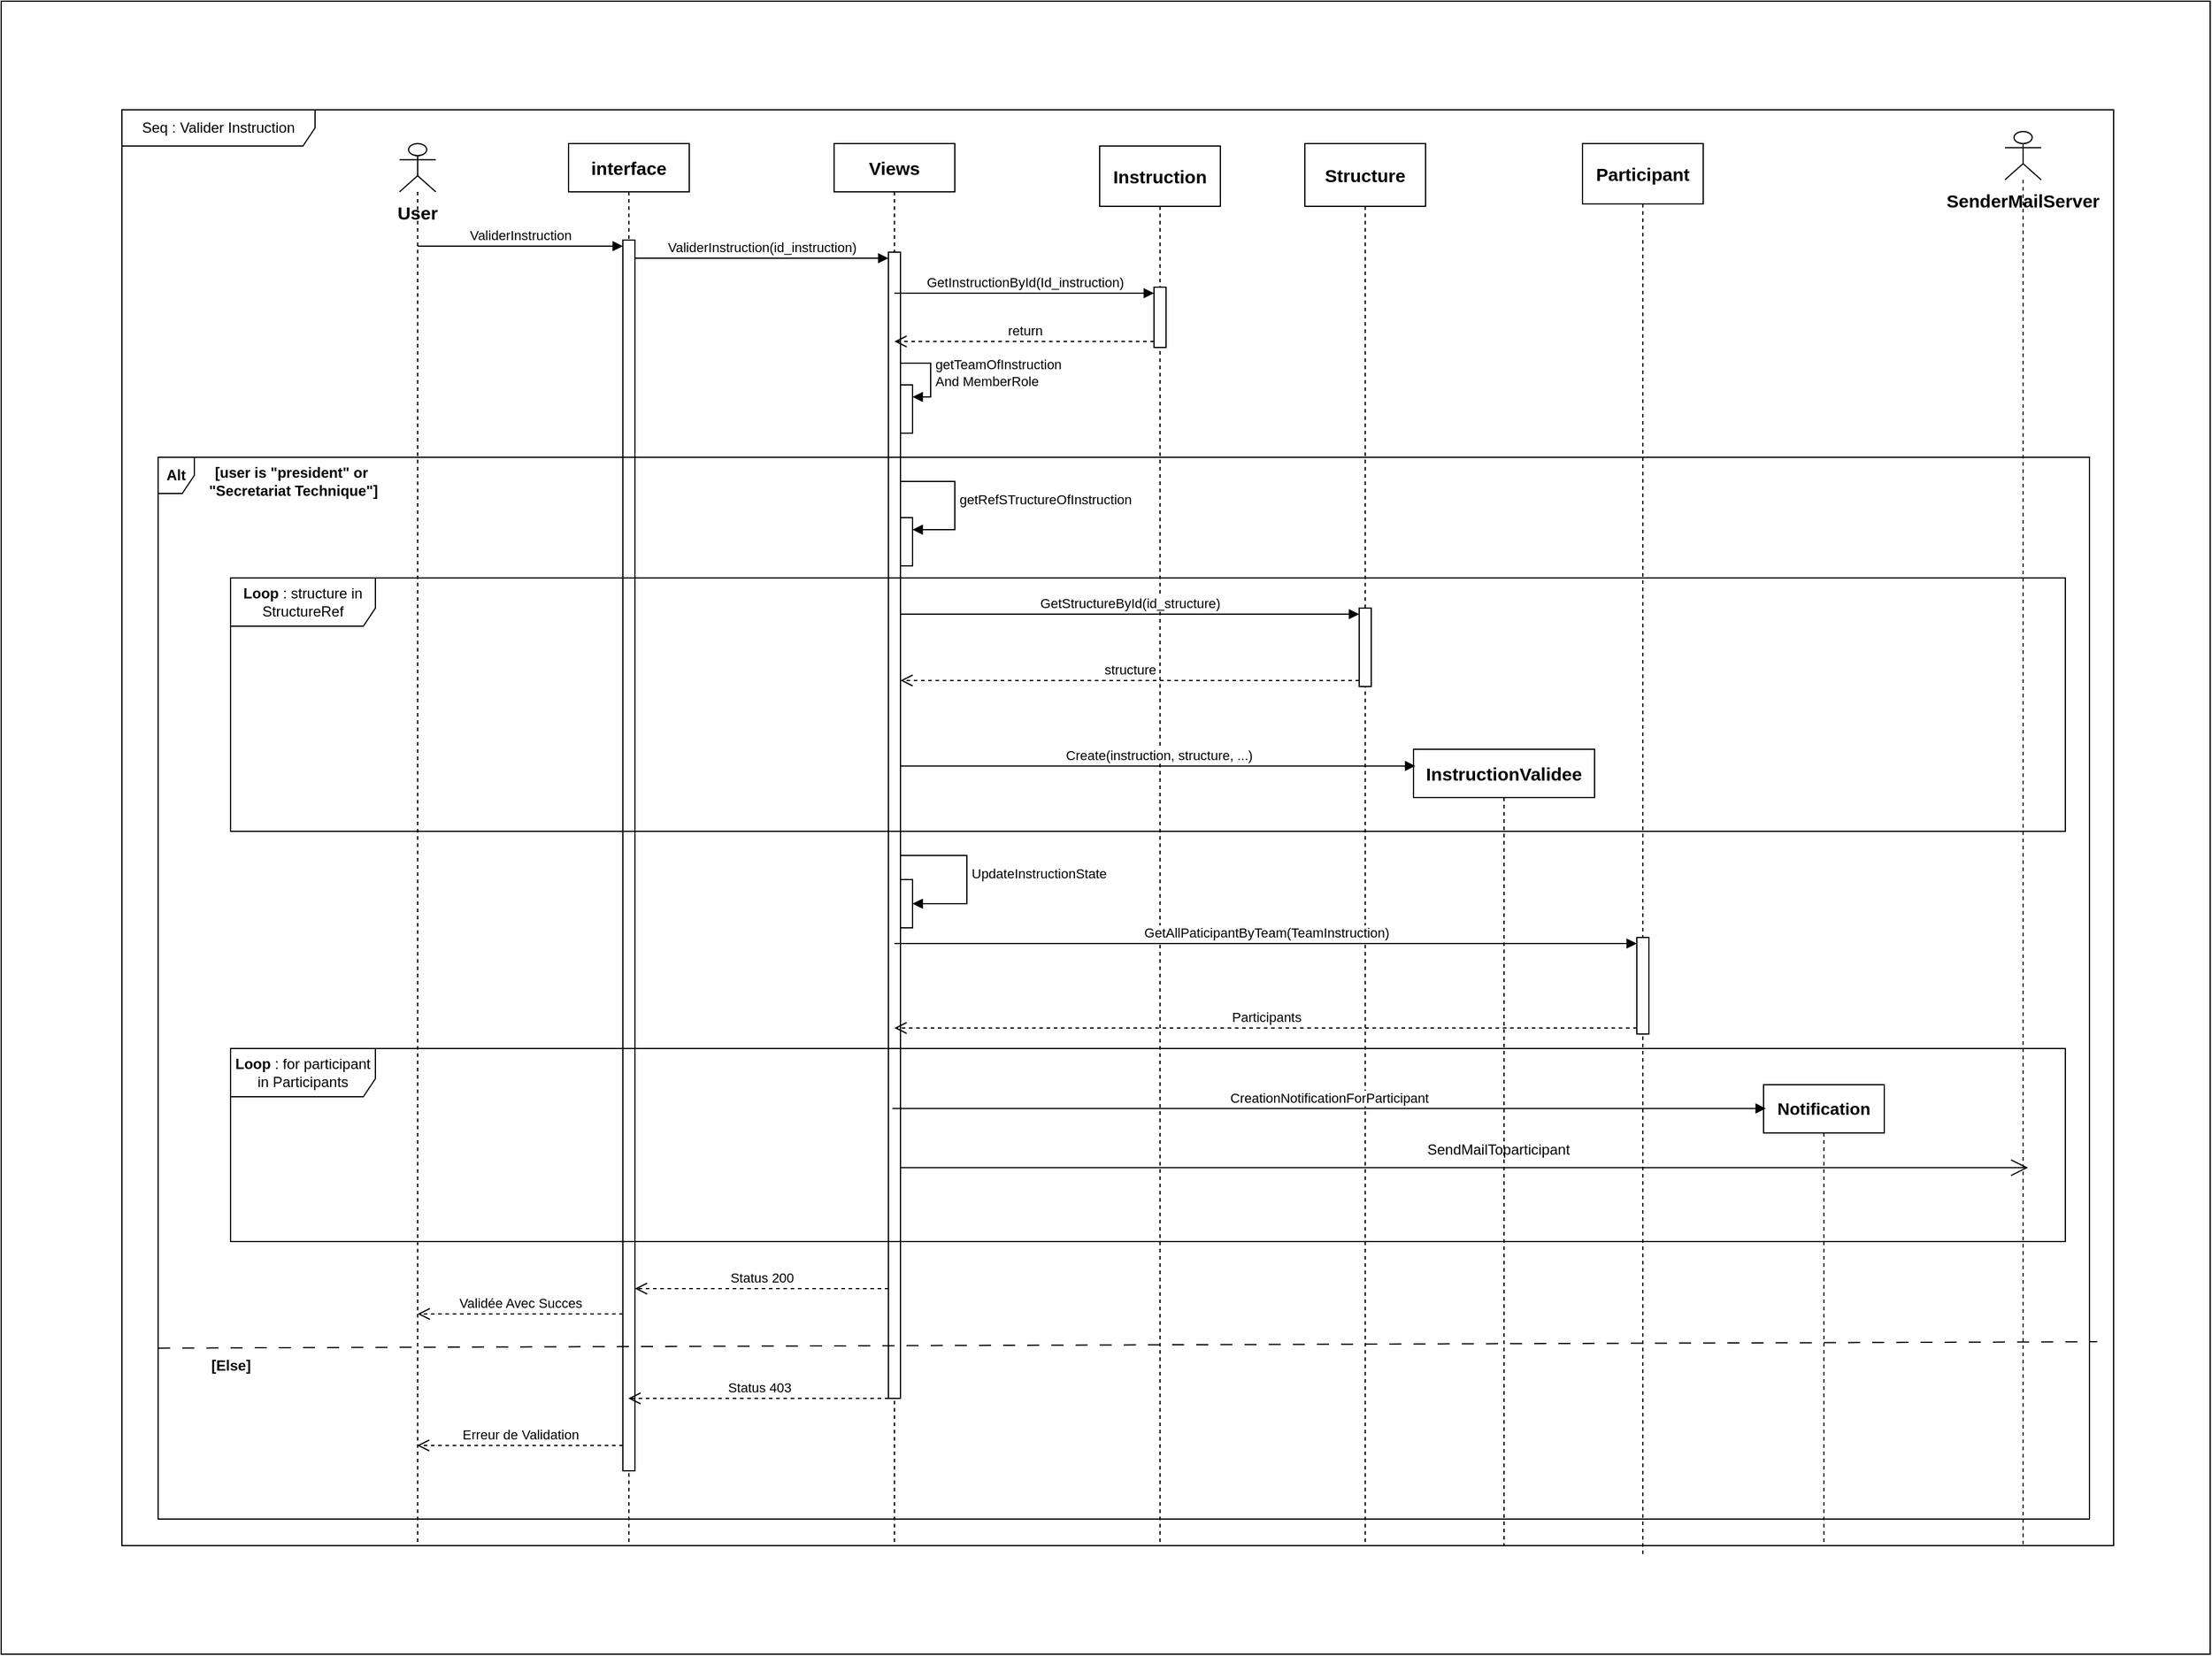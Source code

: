 <mxfile version="24.8.2">
  <diagram name="Page-1" id="ON7jqTzJWOXjFkreH4Ix">
    <mxGraphModel dx="759" dy="425" grid="1" gridSize="10" guides="1" tooltips="1" connect="1" arrows="1" fold="1" page="1" pageScale="1" pageWidth="3300" pageHeight="4681" math="0" shadow="0">
      <root>
        <mxCell id="0" />
        <mxCell id="1" parent="0" />
        <mxCell id="eFRtuEWTY4atHuIbvikw-49" value="" style="rounded=0;whiteSpace=wrap;html=1;" vertex="1" parent="1">
          <mxGeometry x="500" y="310" width="1830" height="1370" as="geometry" />
        </mxCell>
        <mxCell id="eFRtuEWTY4atHuIbvikw-50" value="" style="shape=umlLifeline;perimeter=lifelinePerimeter;whiteSpace=wrap;html=1;container=1;dropTarget=0;collapsible=0;recursiveResize=0;outlineConnect=0;portConstraint=eastwest;newEdgeStyle={&quot;curved&quot;:0,&quot;rounded&quot;:0};participant=umlActor;" vertex="1" parent="1">
          <mxGeometry x="830" y="428" width="30" height="1162" as="geometry" />
        </mxCell>
        <mxCell id="eFRtuEWTY4atHuIbvikw-51" value="&lt;b&gt;&lt;font style=&quot;font-size: 15px;&quot;&gt;interface&lt;/font&gt;&lt;/b&gt;" style="shape=umlLifeline;perimeter=lifelinePerimeter;whiteSpace=wrap;html=1;container=1;dropTarget=0;collapsible=0;recursiveResize=0;outlineConnect=0;portConstraint=eastwest;newEdgeStyle={&quot;curved&quot;:0,&quot;rounded&quot;:0};" vertex="1" parent="1">
          <mxGeometry x="970" y="428" width="100" height="1162" as="geometry" />
        </mxCell>
        <mxCell id="eFRtuEWTY4atHuIbvikw-52" value="" style="html=1;points=[[0,0,0,0,5],[0,1,0,0,-5],[1,0,0,0,5],[1,1,0,0,-5]];perimeter=orthogonalPerimeter;outlineConnect=0;targetShapes=umlLifeline;portConstraint=eastwest;newEdgeStyle={&quot;curved&quot;:0,&quot;rounded&quot;:0};" vertex="1" parent="eFRtuEWTY4atHuIbvikw-51">
          <mxGeometry x="45" y="80" width="10" height="1020" as="geometry" />
        </mxCell>
        <mxCell id="eFRtuEWTY4atHuIbvikw-53" value="&lt;b&gt;&lt;font style=&quot;font-size: 15px;&quot;&gt;Views&lt;/font&gt;&lt;/b&gt;" style="shape=umlLifeline;perimeter=lifelinePerimeter;whiteSpace=wrap;html=1;container=1;dropTarget=0;collapsible=0;recursiveResize=0;outlineConnect=0;portConstraint=eastwest;newEdgeStyle={&quot;curved&quot;:0,&quot;rounded&quot;:0};" vertex="1" parent="1">
          <mxGeometry x="1190" y="428" width="100" height="1162" as="geometry" />
        </mxCell>
        <mxCell id="eFRtuEWTY4atHuIbvikw-54" value="" style="html=1;points=[[0,0,0,0,5],[0,1,0,0,-5],[1,0,0,0,5],[1,1,0,0,-5]];perimeter=orthogonalPerimeter;outlineConnect=0;targetShapes=umlLifeline;portConstraint=eastwest;newEdgeStyle={&quot;curved&quot;:0,&quot;rounded&quot;:0};" vertex="1" parent="eFRtuEWTY4atHuIbvikw-53">
          <mxGeometry x="45" y="90" width="10" height="950" as="geometry" />
        </mxCell>
        <mxCell id="eFRtuEWTY4atHuIbvikw-55" value="" style="html=1;points=[[0,0,0,0,5],[0,1,0,0,-5],[1,0,0,0,5],[1,1,0,0,-5]];perimeter=orthogonalPerimeter;outlineConnect=0;targetShapes=umlLifeline;portConstraint=eastwest;newEdgeStyle={&quot;curved&quot;:0,&quot;rounded&quot;:0};" vertex="1" parent="eFRtuEWTY4atHuIbvikw-53">
          <mxGeometry x="55" y="200" width="10" height="40" as="geometry" />
        </mxCell>
        <mxCell id="eFRtuEWTY4atHuIbvikw-56" value="getTeamOfInstruction&lt;div&gt;And MemberRole&lt;/div&gt;" style="html=1;align=left;spacingLeft=2;endArrow=block;rounded=0;edgeStyle=orthogonalEdgeStyle;curved=0;rounded=0;" edge="1" parent="eFRtuEWTY4atHuIbvikw-53" source="eFRtuEWTY4atHuIbvikw-54" target="eFRtuEWTY4atHuIbvikw-55">
          <mxGeometry x="-0.029" relative="1" as="geometry">
            <mxPoint x="50" y="180" as="sourcePoint" />
            <Array as="points">
              <mxPoint x="80" y="182" />
              <mxPoint x="80" y="210" />
            </Array>
            <mxPoint as="offset" />
          </mxGeometry>
        </mxCell>
        <mxCell id="eFRtuEWTY4atHuIbvikw-57" value="" style="html=1;points=[[0,0,0,0,5],[0,1,0,0,-5],[1,0,0,0,5],[1,1,0,0,-5]];perimeter=orthogonalPerimeter;outlineConnect=0;targetShapes=umlLifeline;portConstraint=eastwest;newEdgeStyle={&quot;curved&quot;:0,&quot;rounded&quot;:0};" vertex="1" parent="eFRtuEWTY4atHuIbvikw-53">
          <mxGeometry x="55" y="310" width="10" height="40" as="geometry" />
        </mxCell>
        <mxCell id="eFRtuEWTY4atHuIbvikw-58" value="getRefSTructureOfInstruction" style="html=1;align=left;spacingLeft=2;endArrow=block;rounded=0;edgeStyle=orthogonalEdgeStyle;curved=0;rounded=0;" edge="1" parent="eFRtuEWTY4atHuIbvikw-53" source="eFRtuEWTY4atHuIbvikw-54" target="eFRtuEWTY4atHuIbvikw-57">
          <mxGeometry relative="1" as="geometry">
            <mxPoint x="70" y="320" as="sourcePoint" />
            <Array as="points">
              <mxPoint x="100" y="280" />
              <mxPoint x="100" y="320" />
            </Array>
          </mxGeometry>
        </mxCell>
        <mxCell id="eFRtuEWTY4atHuIbvikw-59" value="" style="html=1;points=[[0,0,0,0,5],[0,1,0,0,-5],[1,0,0,0,5],[1,1,0,0,-5]];perimeter=orthogonalPerimeter;outlineConnect=0;targetShapes=umlLifeline;portConstraint=eastwest;newEdgeStyle={&quot;curved&quot;:0,&quot;rounded&quot;:0};" vertex="1" parent="eFRtuEWTY4atHuIbvikw-53">
          <mxGeometry x="55" y="610" width="10" height="40" as="geometry" />
        </mxCell>
        <mxCell id="eFRtuEWTY4atHuIbvikw-60" value="UpdateInstructionState" style="html=1;align=left;spacingLeft=2;endArrow=block;rounded=0;edgeStyle=orthogonalEdgeStyle;curved=0;rounded=0;" edge="1" parent="eFRtuEWTY4atHuIbvikw-53" source="eFRtuEWTY4atHuIbvikw-54" target="eFRtuEWTY4atHuIbvikw-59">
          <mxGeometry relative="1" as="geometry">
            <mxPoint x="50" y="630" as="sourcePoint" />
            <Array as="points">
              <mxPoint x="110" y="590" />
              <mxPoint x="110" y="630" />
            </Array>
          </mxGeometry>
        </mxCell>
        <mxCell id="eFRtuEWTY4atHuIbvikw-61" value="&lt;b&gt;&lt;font style=&quot;font-size: 15px;&quot;&gt;Instruction&lt;/font&gt;&lt;/b&gt;" style="shape=umlLifeline;perimeter=lifelinePerimeter;whiteSpace=wrap;html=1;container=1;dropTarget=0;collapsible=0;recursiveResize=0;outlineConnect=0;portConstraint=eastwest;newEdgeStyle={&quot;curved&quot;:0,&quot;rounded&quot;:0};size=50;" vertex="1" parent="1">
          <mxGeometry x="1410" y="430" width="100" height="1160" as="geometry" />
        </mxCell>
        <mxCell id="eFRtuEWTY4atHuIbvikw-62" value="" style="html=1;points=[[0,0,0,0,5],[0,1,0,0,-5],[1,0,0,0,5],[1,1,0,0,-5]];perimeter=orthogonalPerimeter;outlineConnect=0;targetShapes=umlLifeline;portConstraint=eastwest;newEdgeStyle={&quot;curved&quot;:0,&quot;rounded&quot;:0};" vertex="1" parent="eFRtuEWTY4atHuIbvikw-61">
          <mxGeometry x="45" y="117" width="10" height="50" as="geometry" />
        </mxCell>
        <mxCell id="eFRtuEWTY4atHuIbvikw-63" value="ValiderInstruction" style="html=1;verticalAlign=bottom;endArrow=block;curved=0;rounded=0;entryX=0;entryY=0;entryDx=0;entryDy=5;" edge="1" parent="1" source="eFRtuEWTY4atHuIbvikw-50" target="eFRtuEWTY4atHuIbvikw-52">
          <mxGeometry relative="1" as="geometry">
            <mxPoint x="880" y="503" as="sourcePoint" />
          </mxGeometry>
        </mxCell>
        <mxCell id="eFRtuEWTY4atHuIbvikw-64" value="Erreur de Validation" style="html=1;verticalAlign=bottom;endArrow=open;dashed=1;endSize=8;curved=0;rounded=0;exitX=0;exitY=1;exitDx=0;exitDy=-5;" edge="1" parent="1">
          <mxGeometry relative="1" as="geometry">
            <mxPoint x="844.548" y="1507.0" as="targetPoint" />
            <mxPoint x="1015" y="1507.0" as="sourcePoint" />
          </mxGeometry>
        </mxCell>
        <mxCell id="eFRtuEWTY4atHuIbvikw-65" value="ValiderInstruction(id_instruction)" style="html=1;verticalAlign=bottom;endArrow=block;curved=0;rounded=0;entryX=0;entryY=0;entryDx=0;entryDy=5;" edge="1" parent="1" source="eFRtuEWTY4atHuIbvikw-52" target="eFRtuEWTY4atHuIbvikw-54">
          <mxGeometry relative="1" as="geometry">
            <mxPoint x="1030" y="533" as="sourcePoint" />
          </mxGeometry>
        </mxCell>
        <mxCell id="eFRtuEWTY4atHuIbvikw-66" value="Status 403" style="html=1;verticalAlign=bottom;endArrow=open;dashed=1;endSize=8;curved=0;rounded=0;exitX=0;exitY=1;exitDx=0;exitDy=-5;" edge="1" parent="1">
          <mxGeometry relative="1" as="geometry">
            <mxPoint x="1019.548" y="1468.0" as="targetPoint" />
            <mxPoint x="1235" y="1468.0" as="sourcePoint" />
          </mxGeometry>
        </mxCell>
        <mxCell id="eFRtuEWTY4atHuIbvikw-67" value="GetInstructionById(Id_instruction)" style="html=1;verticalAlign=bottom;endArrow=block;curved=0;rounded=0;entryX=0;entryY=0;entryDx=0;entryDy=5;" edge="1" parent="1" source="eFRtuEWTY4atHuIbvikw-53" target="eFRtuEWTY4atHuIbvikw-62">
          <mxGeometry relative="1" as="geometry">
            <mxPoint x="1370" y="583" as="sourcePoint" />
          </mxGeometry>
        </mxCell>
        <mxCell id="eFRtuEWTY4atHuIbvikw-68" value="return" style="html=1;verticalAlign=bottom;endArrow=open;dashed=1;endSize=8;curved=0;rounded=0;exitX=0;exitY=1;exitDx=0;exitDy=-5;" edge="1" parent="1" source="eFRtuEWTY4atHuIbvikw-62" target="eFRtuEWTY4atHuIbvikw-53">
          <mxGeometry relative="1" as="geometry">
            <mxPoint x="1370" y="653" as="targetPoint" />
          </mxGeometry>
        </mxCell>
        <mxCell id="eFRtuEWTY4atHuIbvikw-69" value="&lt;b&gt;Alt&lt;/b&gt;" style="shape=umlFrame;whiteSpace=wrap;html=1;pointerEvents=0;width=30;height=30;" vertex="1" parent="1">
          <mxGeometry x="630" y="688" width="1600" height="880" as="geometry" />
        </mxCell>
        <mxCell id="eFRtuEWTY4atHuIbvikw-70" value="&lt;b&gt;Loop &lt;/b&gt;: structure in StructureRef" style="shape=umlFrame;whiteSpace=wrap;html=1;pointerEvents=0;width=120;height=40;" vertex="1" parent="1">
          <mxGeometry x="690" y="788" width="1520" height="210" as="geometry" />
        </mxCell>
        <mxCell id="eFRtuEWTY4atHuIbvikw-71" value="&lt;b&gt;&lt;font style=&quot;font-size: 15px;&quot;&gt;Structure&lt;/font&gt;&lt;/b&gt;" style="shape=umlLifeline;perimeter=lifelinePerimeter;whiteSpace=wrap;html=1;container=1;dropTarget=0;collapsible=0;recursiveResize=0;outlineConnect=0;portConstraint=eastwest;newEdgeStyle={&quot;curved&quot;:0,&quot;rounded&quot;:0};size=52;" vertex="1" parent="1">
          <mxGeometry x="1580" y="428" width="100" height="1162" as="geometry" />
        </mxCell>
        <mxCell id="eFRtuEWTY4atHuIbvikw-72" value="" style="html=1;points=[[0,0,0,0,5],[0,1,0,0,-5],[1,0,0,0,5],[1,1,0,0,-5]];perimeter=orthogonalPerimeter;outlineConnect=0;targetShapes=umlLifeline;portConstraint=eastwest;newEdgeStyle={&quot;curved&quot;:0,&quot;rounded&quot;:0};" vertex="1" parent="eFRtuEWTY4atHuIbvikw-71">
          <mxGeometry x="45" y="385" width="10" height="65" as="geometry" />
        </mxCell>
        <mxCell id="eFRtuEWTY4atHuIbvikw-73" value="GetStructureById(id_structure)" style="html=1;verticalAlign=bottom;endArrow=block;curved=0;rounded=0;entryX=0;entryY=0;entryDx=0;entryDy=5;" edge="1" parent="1" source="eFRtuEWTY4atHuIbvikw-54" target="eFRtuEWTY4atHuIbvikw-72">
          <mxGeometry relative="1" as="geometry">
            <mxPoint x="1460" y="783" as="sourcePoint" />
          </mxGeometry>
        </mxCell>
        <mxCell id="eFRtuEWTY4atHuIbvikw-74" value="structure" style="html=1;verticalAlign=bottom;endArrow=open;dashed=1;endSize=8;curved=0;rounded=0;exitX=0;exitY=1;exitDx=0;exitDy=-5;" edge="1" parent="1" source="eFRtuEWTY4atHuIbvikw-72" target="eFRtuEWTY4atHuIbvikw-54">
          <mxGeometry relative="1" as="geometry">
            <mxPoint x="1460" y="853" as="targetPoint" />
          </mxGeometry>
        </mxCell>
        <mxCell id="eFRtuEWTY4atHuIbvikw-75" value="&lt;b&gt;&lt;font style=&quot;font-size: 15px;&quot;&gt;InstructionValidee&lt;/font&gt;&lt;/b&gt;" style="shape=umlLifeline;perimeter=lifelinePerimeter;whiteSpace=wrap;html=1;container=1;dropTarget=0;collapsible=0;recursiveResize=0;outlineConnect=0;portConstraint=eastwest;newEdgeStyle={&quot;curved&quot;:0,&quot;rounded&quot;:0};" vertex="1" parent="1">
          <mxGeometry x="1670" y="930" width="150" height="660" as="geometry" />
        </mxCell>
        <mxCell id="eFRtuEWTY4atHuIbvikw-76" value="Create(instruction, structure, ...)" style="html=1;verticalAlign=bottom;endArrow=block;curved=0;rounded=0;entryX=0.01;entryY=0.021;entryDx=0;entryDy=0;entryPerimeter=0;" edge="1" parent="1" source="eFRtuEWTY4atHuIbvikw-54" target="eFRtuEWTY4atHuIbvikw-75">
          <mxGeometry width="80" relative="1" as="geometry">
            <mxPoint x="1490" y="938" as="sourcePoint" />
            <mxPoint x="1720" y="928" as="targetPoint" />
          </mxGeometry>
        </mxCell>
        <mxCell id="eFRtuEWTY4atHuIbvikw-77" value="&lt;b&gt;&lt;font style=&quot;font-size: 15px;&quot;&gt;Participant&lt;/font&gt;&lt;/b&gt;" style="shape=umlLifeline;perimeter=lifelinePerimeter;whiteSpace=wrap;html=1;container=1;dropTarget=0;collapsible=0;recursiveResize=0;outlineConnect=0;portConstraint=eastwest;newEdgeStyle={&quot;curved&quot;:0,&quot;rounded&quot;:0};size=50;" vertex="1" parent="1">
          <mxGeometry x="1810" y="428" width="100" height="1170" as="geometry" />
        </mxCell>
        <mxCell id="eFRtuEWTY4atHuIbvikw-78" value="" style="html=1;points=[[0,0,0,0,5],[0,1,0,0,-5],[1,0,0,0,5],[1,1,0,0,-5]];perimeter=orthogonalPerimeter;outlineConnect=0;targetShapes=umlLifeline;portConstraint=eastwest;newEdgeStyle={&quot;curved&quot;:0,&quot;rounded&quot;:0};" vertex="1" parent="eFRtuEWTY4atHuIbvikw-77">
          <mxGeometry x="45" y="658" width="10" height="80" as="geometry" />
        </mxCell>
        <mxCell id="eFRtuEWTY4atHuIbvikw-79" value="GetAllPaticipantByTeam(TeamInstruction)" style="html=1;verticalAlign=bottom;endArrow=block;curved=0;rounded=0;entryX=0;entryY=0;entryDx=0;entryDy=5;" edge="1" parent="1" source="eFRtuEWTY4atHuIbvikw-53" target="eFRtuEWTY4atHuIbvikw-78">
          <mxGeometry relative="1" as="geometry">
            <mxPoint x="1440" y="1123" as="sourcePoint" />
          </mxGeometry>
        </mxCell>
        <mxCell id="eFRtuEWTY4atHuIbvikw-80" value="Participants" style="html=1;verticalAlign=bottom;endArrow=open;dashed=1;endSize=8;curved=0;rounded=0;exitX=0;exitY=1;exitDx=0;exitDy=-5;" edge="1" parent="1" source="eFRtuEWTY4atHuIbvikw-78" target="eFRtuEWTY4atHuIbvikw-53">
          <mxGeometry relative="1" as="geometry">
            <mxPoint x="1440" y="1193" as="targetPoint" />
          </mxGeometry>
        </mxCell>
        <mxCell id="eFRtuEWTY4atHuIbvikw-81" value="&lt;b&gt;&lt;font style=&quot;font-size: 14px;&quot;&gt;Notification&lt;/font&gt;&lt;/b&gt;" style="shape=umlLifeline;perimeter=lifelinePerimeter;whiteSpace=wrap;html=1;container=1;dropTarget=0;collapsible=0;recursiveResize=0;outlineConnect=0;portConstraint=eastwest;newEdgeStyle={&quot;curved&quot;:0,&quot;rounded&quot;:0};" vertex="1" parent="1">
          <mxGeometry x="1960" y="1208" width="100" height="382" as="geometry" />
        </mxCell>
        <mxCell id="eFRtuEWTY4atHuIbvikw-82" value="CreationNotificationForParticipant" style="html=1;verticalAlign=bottom;endArrow=block;curved=0;rounded=0;entryX=0.019;entryY=0.065;entryDx=0;entryDy=0;entryPerimeter=0;" edge="1" parent="1">
          <mxGeometry width="80" relative="1" as="geometry">
            <mxPoint x="1238.278" y="1227.7" as="sourcePoint" />
            <mxPoint x="1961.9" y="1227.7" as="targetPoint" />
          </mxGeometry>
        </mxCell>
        <mxCell id="eFRtuEWTY4atHuIbvikw-83" value="&lt;b&gt;Loop &lt;/b&gt;: for participant in Participants" style="shape=umlFrame;whiteSpace=wrap;html=1;pointerEvents=0;width=120;height=40;" vertex="1" parent="1">
          <mxGeometry x="690" y="1178" width="1520" height="160" as="geometry" />
        </mxCell>
        <mxCell id="eFRtuEWTY4atHuIbvikw-84" value="" style="shape=umlLifeline;perimeter=lifelinePerimeter;whiteSpace=wrap;html=1;container=1;dropTarget=0;collapsible=0;recursiveResize=0;outlineConnect=0;portConstraint=eastwest;newEdgeStyle={&quot;curved&quot;:0,&quot;rounded&quot;:0};participant=umlActor;" vertex="1" parent="1">
          <mxGeometry x="2160" y="418" width="30" height="1172" as="geometry" />
        </mxCell>
        <mxCell id="eFRtuEWTY4atHuIbvikw-85" value="" style="endArrow=open;endFill=1;endSize=12;html=1;rounded=0;entryX=0.637;entryY=0.709;entryDx=0;entryDy=0;entryPerimeter=0;" edge="1" parent="1">
          <mxGeometry width="160" relative="1" as="geometry">
            <mxPoint x="1245.0" y="1276.79" as="sourcePoint" />
            <mxPoint x="2179.11" y="1276.79" as="targetPoint" />
          </mxGeometry>
        </mxCell>
        <mxCell id="eFRtuEWTY4atHuIbvikw-86" value="SendMailToparticipant" style="text;html=1;align=center;verticalAlign=middle;resizable=0;points=[];autosize=1;strokeColor=none;fillColor=none;" vertex="1" parent="1">
          <mxGeometry x="1670" y="1247" width="140" height="30" as="geometry" />
        </mxCell>
        <mxCell id="eFRtuEWTY4atHuIbvikw-87" value="Status 200" style="html=1;verticalAlign=bottom;endArrow=open;dashed=1;endSize=8;curved=0;rounded=0;" edge="1" parent="1" source="eFRtuEWTY4atHuIbvikw-54" target="eFRtuEWTY4atHuIbvikw-52">
          <mxGeometry relative="1" as="geometry">
            <mxPoint x="1028" y="1377" as="targetPoint" />
            <mxPoint x="1245" y="1377" as="sourcePoint" />
            <Array as="points">
              <mxPoint x="1140" y="1377" />
            </Array>
          </mxGeometry>
        </mxCell>
        <mxCell id="eFRtuEWTY4atHuIbvikw-88" value="Validée Avec Succes" style="html=1;verticalAlign=bottom;endArrow=open;dashed=1;endSize=8;curved=0;rounded=0;" edge="1" parent="1" source="eFRtuEWTY4atHuIbvikw-52" target="eFRtuEWTY4atHuIbvikw-50">
          <mxGeometry relative="1" as="geometry">
            <mxPoint x="830" y="1408" as="targetPoint" />
            <mxPoint x="1002" y="1408" as="sourcePoint" />
            <Array as="points">
              <mxPoint x="950" y="1398" />
            </Array>
          </mxGeometry>
        </mxCell>
        <mxCell id="eFRtuEWTY4atHuIbvikw-89" value="" style="endArrow=none;startArrow=none;endFill=0;startFill=0;endSize=8;html=1;verticalAlign=bottom;dashed=1;labelBackgroundColor=none;dashPattern=10 10;rounded=0;entryX=1.004;entryY=0.833;entryDx=0;entryDy=0;entryPerimeter=0;exitX=0;exitY=0.839;exitDx=0;exitDy=0;exitPerimeter=0;" edge="1" parent="1" source="eFRtuEWTY4atHuIbvikw-69" target="eFRtuEWTY4atHuIbvikw-69">
          <mxGeometry width="160" relative="1" as="geometry">
            <mxPoint x="630" y="1426" as="sourcePoint" />
            <mxPoint x="2240" y="1427" as="targetPoint" />
          </mxGeometry>
        </mxCell>
        <mxCell id="eFRtuEWTY4atHuIbvikw-90" value="[user is &quot;president&quot; or&lt;div&gt;&amp;nbsp;&quot;Secretariat Technique&quot;]&lt;/div&gt;" style="text;align=center;fontStyle=1;verticalAlign=middle;spacingLeft=3;spacingRight=3;strokeColor=none;rotatable=0;points=[[0,0.5],[1,0.5]];portConstraint=eastwest;html=1;" vertex="1" parent="1">
          <mxGeometry x="670" y="688" width="140" height="40" as="geometry" />
        </mxCell>
        <mxCell id="eFRtuEWTY4atHuIbvikw-91" value="[Else]" style="text;align=center;fontStyle=1;verticalAlign=middle;spacingLeft=3;spacingRight=3;strokeColor=none;rotatable=0;points=[[0,0.5],[1,0.5]];portConstraint=eastwest;html=1;" vertex="1" parent="1">
          <mxGeometry x="650" y="1428" width="80" height="26" as="geometry" />
        </mxCell>
        <mxCell id="eFRtuEWTY4atHuIbvikw-92" value="Seq : Valider Instruction" style="shape=umlFrame;whiteSpace=wrap;html=1;pointerEvents=0;recursiveResize=0;container=1;collapsible=0;width=160;" vertex="1" parent="1">
          <mxGeometry x="600" y="400" width="1650" height="1190" as="geometry" />
        </mxCell>
        <mxCell id="eFRtuEWTY4atHuIbvikw-93" value="&lt;b&gt;&lt;font style=&quot;font-size: 15px;&quot;&gt;User&lt;/font&gt;&lt;/b&gt;" style="text;html=1;align=center;verticalAlign=middle;whiteSpace=wrap;rounded=0;" vertex="1" parent="eFRtuEWTY4atHuIbvikw-92">
          <mxGeometry x="215" y="70" width="60" height="30" as="geometry" />
        </mxCell>
        <mxCell id="eFRtuEWTY4atHuIbvikw-94" value="&lt;b&gt;&lt;font style=&quot;font-size: 15px;&quot;&gt;SenderMailServer&lt;/font&gt;&lt;/b&gt;" style="text;html=1;align=center;verticalAlign=middle;whiteSpace=wrap;rounded=0;" vertex="1" parent="eFRtuEWTY4atHuIbvikw-92">
          <mxGeometry x="1545" y="60" width="60" height="30" as="geometry" />
        </mxCell>
      </root>
    </mxGraphModel>
  </diagram>
</mxfile>
